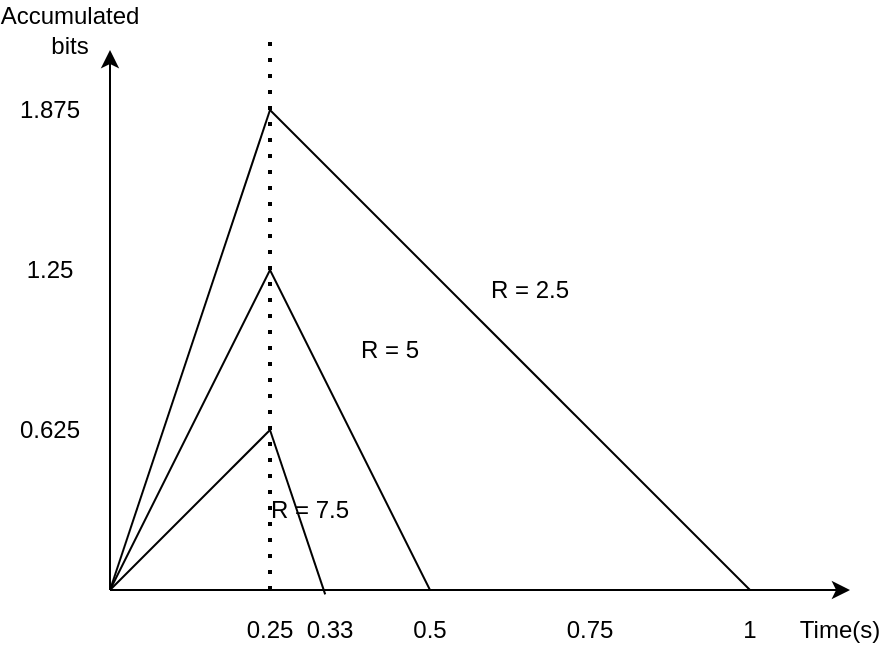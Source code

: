 <mxfile version="14.8.5" type="github">
  <diagram id="QHudPfA8SWg2CxrfI65P" name="Page-1">
    <mxGraphModel dx="1038" dy="521" grid="1" gridSize="10" guides="1" tooltips="1" connect="1" arrows="1" fold="1" page="1" pageScale="1" pageWidth="850" pageHeight="1100" math="0" shadow="0">
      <root>
        <mxCell id="0" />
        <mxCell id="1" parent="0" />
        <mxCell id="_oiuOYDe0aNaaOwje6nL-1" value="" style="endArrow=classic;html=1;" edge="1" parent="1">
          <mxGeometry width="50" height="50" relative="1" as="geometry">
            <mxPoint x="80" y="320" as="sourcePoint" />
            <mxPoint x="450" y="320" as="targetPoint" />
          </mxGeometry>
        </mxCell>
        <mxCell id="_oiuOYDe0aNaaOwje6nL-2" value="" style="endArrow=classic;html=1;" edge="1" parent="1">
          <mxGeometry width="50" height="50" relative="1" as="geometry">
            <mxPoint x="80" y="320" as="sourcePoint" />
            <mxPoint x="80" y="50" as="targetPoint" />
          </mxGeometry>
        </mxCell>
        <mxCell id="_oiuOYDe0aNaaOwje6nL-3" value="1" style="text;html=1;strokeColor=none;fillColor=none;align=center;verticalAlign=middle;whiteSpace=wrap;rounded=0;" vertex="1" parent="1">
          <mxGeometry x="380" y="330" width="40" height="20" as="geometry" />
        </mxCell>
        <mxCell id="_oiuOYDe0aNaaOwje6nL-4" value="Time(s)" style="text;html=1;strokeColor=none;fillColor=none;align=center;verticalAlign=middle;whiteSpace=wrap;rounded=0;" vertex="1" parent="1">
          <mxGeometry x="425" y="330" width="40" height="20" as="geometry" />
        </mxCell>
        <mxCell id="_oiuOYDe0aNaaOwje6nL-6" value="0.25" style="text;html=1;strokeColor=none;fillColor=none;align=center;verticalAlign=middle;whiteSpace=wrap;rounded=0;" vertex="1" parent="1">
          <mxGeometry x="140" y="330" width="40" height="20" as="geometry" />
        </mxCell>
        <mxCell id="_oiuOYDe0aNaaOwje6nL-9" value="0.5" style="text;html=1;strokeColor=none;fillColor=none;align=center;verticalAlign=middle;whiteSpace=wrap;rounded=0;" vertex="1" parent="1">
          <mxGeometry x="220" y="330" width="40" height="20" as="geometry" />
        </mxCell>
        <mxCell id="_oiuOYDe0aNaaOwje6nL-10" value="0.75" style="text;html=1;strokeColor=none;fillColor=none;align=center;verticalAlign=middle;whiteSpace=wrap;rounded=0;" vertex="1" parent="1">
          <mxGeometry x="300" y="330" width="40" height="20" as="geometry" />
        </mxCell>
        <mxCell id="_oiuOYDe0aNaaOwje6nL-11" value="Accumulated bits&lt;br&gt;" style="text;html=1;strokeColor=none;fillColor=none;align=center;verticalAlign=middle;whiteSpace=wrap;rounded=0;rotation=0;" vertex="1" parent="1">
          <mxGeometry x="40" y="30" width="40" height="20" as="geometry" />
        </mxCell>
        <mxCell id="_oiuOYDe0aNaaOwje6nL-12" value="" style="endArrow=none;html=1;" edge="1" parent="1">
          <mxGeometry width="50" height="50" relative="1" as="geometry">
            <mxPoint x="80" y="320" as="sourcePoint" />
            <mxPoint x="160" y="80" as="targetPoint" />
          </mxGeometry>
        </mxCell>
        <mxCell id="_oiuOYDe0aNaaOwje6nL-17" value="" style="endArrow=none;html=1;" edge="1" parent="1">
          <mxGeometry width="50" height="50" relative="1" as="geometry">
            <mxPoint x="400" y="320" as="sourcePoint" />
            <mxPoint x="160" y="80" as="targetPoint" />
          </mxGeometry>
        </mxCell>
        <mxCell id="_oiuOYDe0aNaaOwje6nL-19" value="" style="endArrow=none;html=1;" edge="1" parent="1">
          <mxGeometry width="50" height="50" relative="1" as="geometry">
            <mxPoint x="80" y="320" as="sourcePoint" />
            <mxPoint x="160" y="160" as="targetPoint" />
          </mxGeometry>
        </mxCell>
        <mxCell id="_oiuOYDe0aNaaOwje6nL-20" value="" style="endArrow=none;html=1;" edge="1" parent="1">
          <mxGeometry width="50" height="50" relative="1" as="geometry">
            <mxPoint x="160" y="160" as="sourcePoint" />
            <mxPoint x="240" y="320" as="targetPoint" />
          </mxGeometry>
        </mxCell>
        <mxCell id="_oiuOYDe0aNaaOwje6nL-21" value="" style="endArrow=none;dashed=1;html=1;dashPattern=1 3;strokeWidth=2;" edge="1" parent="1">
          <mxGeometry width="50" height="50" relative="1" as="geometry">
            <mxPoint x="160" y="320" as="sourcePoint" />
            <mxPoint x="160" y="40" as="targetPoint" />
          </mxGeometry>
        </mxCell>
        <mxCell id="_oiuOYDe0aNaaOwje6nL-22" value="" style="endArrow=none;html=1;" edge="1" parent="1">
          <mxGeometry width="50" height="50" relative="1" as="geometry">
            <mxPoint x="80" y="320" as="sourcePoint" />
            <mxPoint x="160" y="240" as="targetPoint" />
          </mxGeometry>
        </mxCell>
        <mxCell id="_oiuOYDe0aNaaOwje6nL-23" value="" style="endArrow=none;html=1;entryX=1.19;entryY=-0.39;entryDx=0;entryDy=0;entryPerimeter=0;" edge="1" parent="1" target="_oiuOYDe0aNaaOwje6nL-6">
          <mxGeometry width="50" height="50" relative="1" as="geometry">
            <mxPoint x="160" y="240" as="sourcePoint" />
            <mxPoint x="190" y="320" as="targetPoint" />
          </mxGeometry>
        </mxCell>
        <mxCell id="_oiuOYDe0aNaaOwje6nL-24" value="R = 2.5" style="text;html=1;strokeColor=none;fillColor=none;align=center;verticalAlign=middle;whiteSpace=wrap;rounded=0;" vertex="1" parent="1">
          <mxGeometry x="260" y="160" width="60" height="20" as="geometry" />
        </mxCell>
        <mxCell id="_oiuOYDe0aNaaOwje6nL-25" value="R = 5" style="text;html=1;strokeColor=none;fillColor=none;align=center;verticalAlign=middle;whiteSpace=wrap;rounded=0;" vertex="1" parent="1">
          <mxGeometry x="190" y="190" width="60" height="20" as="geometry" />
        </mxCell>
        <mxCell id="_oiuOYDe0aNaaOwje6nL-26" value="R = 7.5" style="text;html=1;strokeColor=none;fillColor=none;align=center;verticalAlign=middle;whiteSpace=wrap;rounded=0;" vertex="1" parent="1">
          <mxGeometry x="150" y="270" width="60" height="20" as="geometry" />
        </mxCell>
        <mxCell id="_oiuOYDe0aNaaOwje6nL-28" value="1.875" style="text;html=1;strokeColor=none;fillColor=none;align=center;verticalAlign=middle;whiteSpace=wrap;rounded=0;" vertex="1" parent="1">
          <mxGeometry x="30" y="70" width="40" height="20" as="geometry" />
        </mxCell>
        <mxCell id="_oiuOYDe0aNaaOwje6nL-29" value="0.625" style="text;html=1;strokeColor=none;fillColor=none;align=center;verticalAlign=middle;whiteSpace=wrap;rounded=0;" vertex="1" parent="1">
          <mxGeometry x="30" y="230" width="40" height="20" as="geometry" />
        </mxCell>
        <mxCell id="_oiuOYDe0aNaaOwje6nL-30" value="1.25" style="text;html=1;strokeColor=none;fillColor=none;align=center;verticalAlign=middle;whiteSpace=wrap;rounded=0;" vertex="1" parent="1">
          <mxGeometry x="30" y="150" width="40" height="20" as="geometry" />
        </mxCell>
        <mxCell id="_oiuOYDe0aNaaOwje6nL-31" value="0.33" style="text;html=1;strokeColor=none;fillColor=none;align=center;verticalAlign=middle;whiteSpace=wrap;rounded=0;" vertex="1" parent="1">
          <mxGeometry x="170" y="330" width="40" height="20" as="geometry" />
        </mxCell>
      </root>
    </mxGraphModel>
  </diagram>
</mxfile>
